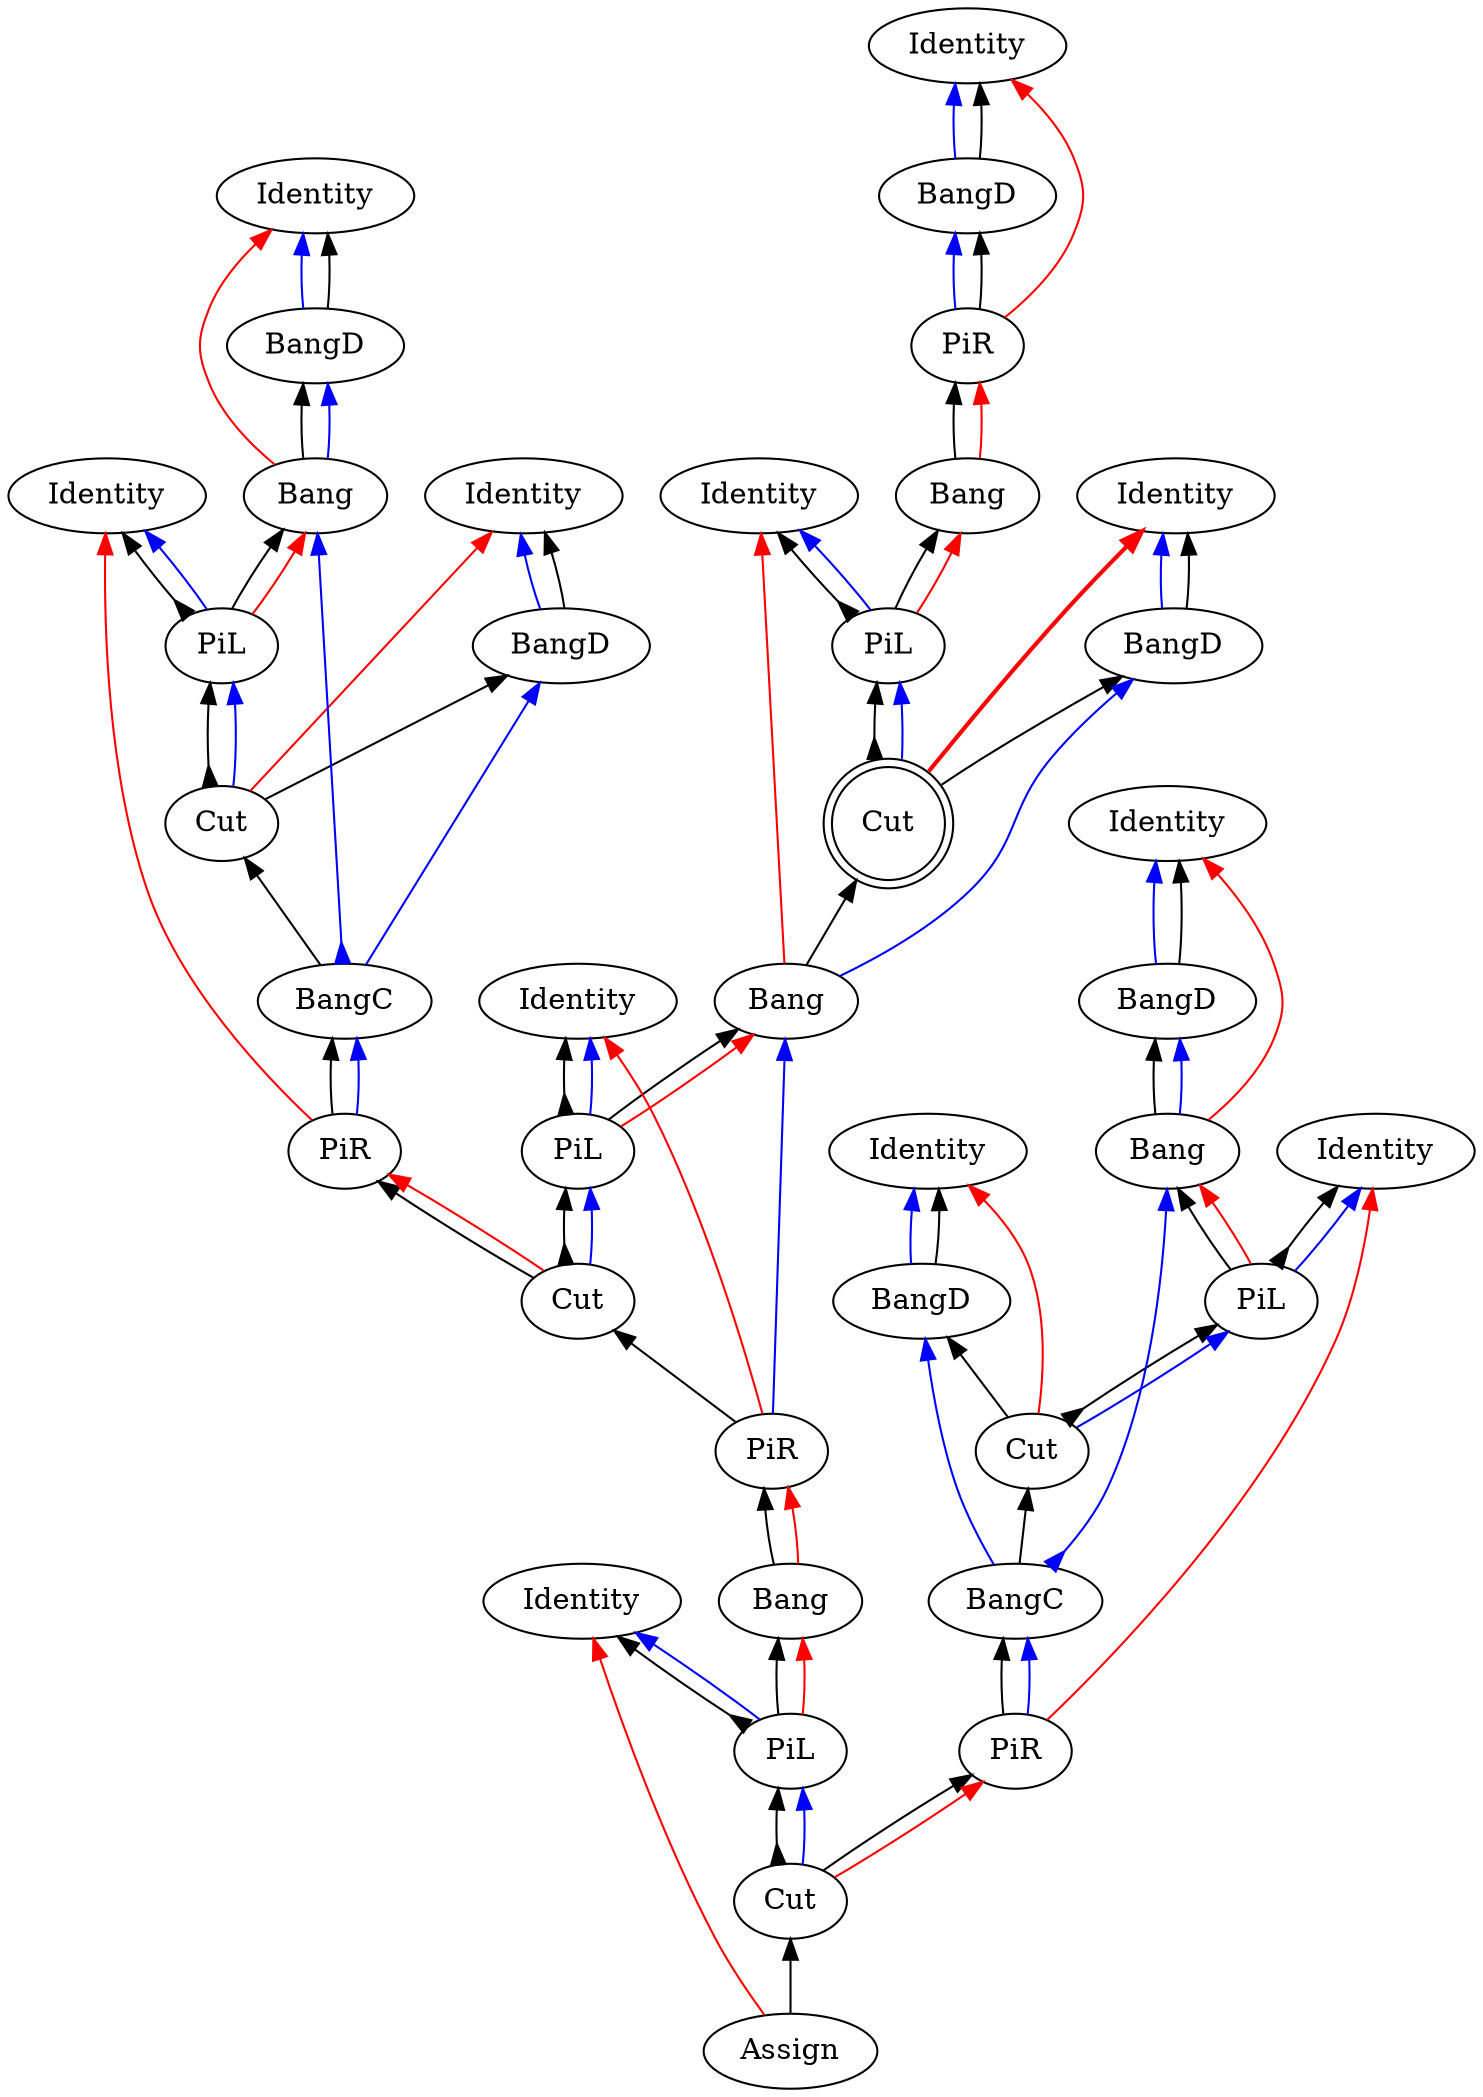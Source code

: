 digraph {
rankdir="BT"
"Identity0" [label="Identity"]
"BangD1" [label="BangD"]
"PiR2" [label="PiR"]
"Bang3" [label="Bang"]
"Identity4" [label="Identity"]
"PiL5" [label="PiL"]
"Identity6" [label="Identity"]
"BangD7" [label="BangD"]
"Cut8" [label="Cut",shape=doublecircle]
"Bang9" [label="Bang"]
"Identity10" [label="Identity"]
"PiL11" [label="PiL"]
"Identity12" [label="Identity"]
"BangD13" [label="BangD"]
"Bang14" [label="Bang"]
"Identity15" [label="Identity"]
"PiL16" [label="PiL"]
"Identity17" [label="Identity"]
"BangD18" [label="BangD"]
"Cut19" [label="Cut"]
"BangC20" [label="BangC"]
"PiR21" [label="PiR"]
"Cut22" [label="Cut"]
"PiR23" [label="PiR"]
"Bang24" [label="Bang"]
"Identity25" [label="Identity"]
"PiL26" [label="PiL"]
"Identity27" [label="Identity"]
"BangD28" [label="BangD"]
"Bang29" [label="Bang"]
"Identity30" [label="Identity"]
"PiL31" [label="PiL"]
"Identity32" [label="Identity"]
"BangD33" [label="BangD"]
"Cut34" [label="Cut"]
"BangC35" [label="BangC"]
"PiR36" [label="PiR"]
"Cut37" [label="Cut"]
"Assign38" [label="Assign"]
"Bang29" -> "BangD28"[color=black,weight=5,tooltip="c_bseq24",arrowhead=normal,arrowtail=none,dir=both]
"Bang24" -> "PiR23"[color=black,weight=5,tooltip="c_bseq32",arrowhead=normal,arrowtail=none,dir=both]
"Bang14" -> "BangD13"[color=black,weight=5,tooltip="c_bseq58",arrowhead=normal,arrowtail=none,dir=both]
"Bang9" -> "Cut8"[color=black,weight=5,tooltip="c_bseq67",arrowhead=normal,arrowtail=none,dir=both]
"Bang3" -> "PiR2"[color=black,weight=5,tooltip="c_bseq79",arrowhead=normal,arrowtail=none,dir=both]
"Cut34" -> "PiL31"[color=black,weight=5,tooltip="c_lseq12",arrowhead=normal,arrowtail=inv,dir=both]
"Cut37" -> "PiL26"[color=black,weight=5,tooltip="c_lseq2",arrowhead=normal,arrowtail=inv,dir=both]
"Cut22" -> "PiL11"[color=black,weight=5,tooltip="c_lseq36",arrowhead=normal,arrowtail=inv,dir=both]
"Cut19" -> "PiL16"[color=black,weight=5,tooltip="c_lseq46",arrowhead=normal,arrowtail=inv,dir=both]
"Cut8" -> "PiL5"[color=black,weight=5,tooltip="c_lseq68",arrowhead=normal,arrowtail=inv,dir=both]
"Cut34" -> "BangD33"[color=black,weight=5,tooltip="c_rseq13",arrowhead=normal,arrowtail=none,dir=both]
"Cut37" -> "PiR36"[color=black,weight=5,tooltip="c_rseq3",arrowhead=normal,arrowtail=none,dir=both]
"Cut22" -> "PiR21"[color=black,weight=5,tooltip="c_rseq37",arrowhead=normal,arrowtail=none,dir=both]
"Cut19" -> "BangD18"[color=black,weight=5,tooltip="c_rseq47",arrowhead=normal,arrowtail=none,dir=both]
"Cut8" -> "BangD7"[color=black,weight=5,tooltip="c_rseq69",arrowhead=normal,arrowtail=none,dir=both]
"PiL31" -> "Bang29"[color=black,weight=5,tooltip="dseq20",arrowhead=normal,arrowtail=none,dir=both]
"PiL26" -> "Bang24"[color=black,weight=5,tooltip="dseq29",arrowhead=normal,arrowtail=none,dir=both]
"PiL16" -> "Bang14"[color=black,weight=5,tooltip="dseq54",arrowhead=normal,arrowtail=none,dir=both]
"PiL11" -> "Bang9"[color=black,weight=5,tooltip="dseq63",arrowhead=normal,arrowtail=none,dir=both]
"PiL5" -> "Bang3"[color=black,weight=5,tooltip="dseq76",arrowhead=normal,arrowtail=none,dir=both]
"PiR23" -> "Bang9"[color=blue,weight=2,tooltip="h34",arrowhead=normal,arrowtail=none,dir=both]
"Bang9" -> "BangD7"[color=blue,weight=2,tooltip="hf65",arrowhead=normal,arrowtail=none,dir=both]
"BangD7" -> "Identity6"[color=blue,weight=2,tooltip="hret73",arrowhead=normal,arrowtail=none,dir=both]
"BangD7" -> "Identity6"[color=black,weight=5,tooltip="hseq72",arrowhead=normal,arrowtail=none,dir=both]
"PiR2" -> "BangD1"[color=blue,weight=2,tooltip="i81",arrowhead=normal,arrowtail=none,dir=both]
"PiL31" -> "Identity30"[color=black,weight=5,tooltip="idseq21",arrowhead=normal,arrowtail=inv,dir=both]
"PiL26" -> "Identity25"[color=black,weight=5,tooltip="idseq30",arrowhead=normal,arrowtail=inv,dir=both]
"PiL16" -> "Identity15"[color=black,weight=5,tooltip="idseq55",arrowhead=normal,arrowtail=inv,dir=both]
"PiL11" -> "Identity10"[color=black,weight=5,tooltip="idseq64",arrowhead=normal,arrowtail=inv,dir=both]
"PiL5" -> "Identity4"[color=black,weight=5,tooltip="idseq77",arrowhead=normal,arrowtail=inv,dir=both]
"BangD1" -> "Identity0"[color=blue,weight=2,tooltip="iret84",arrowhead=normal,arrowtail=none,dir=both]
"BangD1" -> "Identity0"[color=black,weight=5,tooltip="iseq83",arrowhead=normal,arrowtail=none,dir=both]
"PiL31" -> "Identity30"[color=blue,weight=2,tooltip="lret19",arrowhead=normal,arrowtail=none,dir=both]
"PiL26" -> "Identity25"[color=blue,weight=2,tooltip="lret28",arrowhead=normal,arrowtail=none,dir=both]
"PiL16" -> "Identity15"[color=blue,weight=2,tooltip="lret53",arrowhead=normal,arrowtail=none,dir=both]
"PiL11" -> "Identity10"[color=blue,weight=2,tooltip="lret62",arrowhead=normal,arrowtail=none,dir=both]
"PiL5" -> "Identity4"[color=blue,weight=2,tooltip="lret75",arrowhead=normal,arrowtail=none,dir=both]
"Cut34" -> "PiL31"[color=blue,weight=2,tooltip="lval14",arrowhead=normal,arrowtail=none,dir=both]
"Cut22" -> "PiL11"[color=blue,weight=2,tooltip="lval38",arrowhead=normal,arrowtail=none,dir=both]
"Cut37" -> "PiL26"[color=blue,weight=2,tooltip="lval4",arrowhead=normal,arrowtail=none,dir=both]
"Cut19" -> "PiL16"[color=blue,weight=2,tooltip="lval48",arrowhead=normal,arrowtail=none,dir=both]
"Cut8" -> "PiL5"[color=blue,weight=2,tooltip="lval70",arrowhead=normal,arrowtail=none,dir=both]
"PiL31" -> "Bang29"[color=red,weight=2,tooltip="newrret18",arrowhead=normal,arrowtail=none,dir=both]
"PiL26" -> "Bang24"[color=red,weight=2,tooltip="newrret27",arrowhead=normal,arrowtail=none,dir=both]
"PiL16" -> "Bang14"[color=red,weight=2,tooltip="newrret52",arrowhead=normal,arrowtail=none,dir=both]
"PiL11" -> "Bang9"[color=red,weight=2,tooltip="newrret61",arrowhead=normal,arrowtail=none,dir=both]
"PiL5" -> "Bang3"[color=red,weight=2,tooltip="newrret74",arrowhead=normal,arrowtail=none,dir=both]
"Bang29" -> "Identity27"[color=red,weight=2,tooltip="newrretf23",arrowhead=normal,arrowtail=none,dir=both]
"Bang24" -> "PiR23"[color=red,weight=2,tooltip="newrretf31",arrowhead=normal,arrowtail=none,dir=both]
"Bang14" -> "Identity12"[color=red,weight=2,tooltip="newrretf57",arrowhead=normal,arrowtail=none,dir=both]
"Bang9" -> "Identity4"[color=red,weight=2,tooltip="newrretf66",arrowhead=normal,arrowtail=none,dir=both]
"Bang3" -> "PiR2"[color=red,weight=2,tooltip="newrretf78",arrowhead=normal,arrowtail=none,dir=both]
"Assign38" -> "Identity25"[color=red,weight=2,tooltip="ret1",arrowhead=normal,arrowtail=none,dir=both]
"PiR23" -> "Identity10"[color=red,weight=2,tooltip="ret35",arrowhead=normal,arrowtail=none,dir=both]
"PiR21" -> "Identity15"[color=red,weight=2,tooltip="ret42",arrowhead=normal,arrowtail=none,dir=both]
"PiR36" -> "Identity30"[color=red,weight=2,tooltip="ret8",arrowhead=normal,arrowtail=none,dir=both]
"PiR2" -> "Identity0"[color=red,weight=2,tooltip="ret82",arrowhead=normal,arrowtail=none,dir=both]
"Assign38" -> "Cut37"[color=black,weight=5,tooltip="retseq0",arrowhead=normal,arrowtail=none,dir=both]
"Cut34" -> "Identity32"[color=red,weight=2,tooltip="rval15",arrowhead=normal,arrowtail=none,dir=both]
"Cut22" -> "PiR21"[color=red,weight=2,tooltip="rval39",arrowhead=normal,arrowtail=none,dir=both]
"Cut19" -> "Identity17"[color=red,weight=2,tooltip="rval49",arrowhead=normal,arrowtail=none,dir=both]
"Cut37" -> "PiR36"[color=red,weight=2,tooltip="rval5",arrowhead=normal,arrowtail=none,dir=both]
"Cut8" -> "Identity6"[color=red,weight=2,tooltip="rval71",arrowhead=normal,arrowtail=none,penwidth=2,dir=both]
"BangC35" -> "Cut34"[color=black,weight=5,tooltip="seq11",arrowhead=normal,arrowtail=none,dir=both]
"PiR23" -> "Cut22"[color=black,weight=5,tooltip="seq33",arrowhead=normal,arrowtail=none,dir=both]
"PiR21" -> "BangC20"[color=black,weight=5,tooltip="seq40",arrowhead=normal,arrowtail=none,dir=both]
"BangC20" -> "Cut19"[color=black,weight=5,tooltip="seq45",arrowhead=normal,arrowtail=none,dir=both]
"PiR36" -> "BangC35"[color=black,weight=5,tooltip="seq6",arrowhead=normal,arrowtail=none,dir=both]
"PiR2" -> "BangD1"[color=black,weight=5,tooltip="seq80",arrowhead=normal,arrowtail=none,dir=both]
"PiR36" -> "BangC35"[color=blue,weight=2,tooltip="x7",arrowhead=normal,arrowtail=none,dir=both]
"BangC35" -> "BangD33"[color=blue,weight=2,tooltip="xA9",arrowhead=normal,arrowtail=none,dir=both]
"BangC35" -> "Bang29"[color=blue,weight=2,tooltip="xB10",arrowhead=normal,arrowtail=inv,dir=both]
"Bang29" -> "BangD28"[color=blue,weight=2,tooltip="xBf22",arrowhead=normal,arrowtail=none,dir=both]
"BangD33" -> "Identity32"[color=blue,weight=2,tooltip="xret17",arrowhead=normal,arrowtail=none,dir=both]
"BangD28" -> "Identity27"[color=blue,weight=2,tooltip="xret26",arrowhead=normal,arrowtail=none,dir=both]
"BangD33" -> "Identity32"[color=black,weight=5,tooltip="xseq16",arrowhead=normal,arrowtail=none,dir=both]
"BangD28" -> "Identity27"[color=black,weight=5,tooltip="xseq25",arrowhead=normal,arrowtail=none,dir=both]
"PiR21" -> "BangC20"[color=blue,weight=2,tooltip="y41",arrowhead=normal,arrowtail=none,dir=both]
"BangC20" -> "BangD18"[color=blue,weight=2,tooltip="yA43",arrowhead=normal,arrowtail=none,dir=both]
"BangC20" -> "Bang14"[color=blue,weight=2,tooltip="yB44",arrowhead=normal,arrowtail=inv,dir=both]
"Bang14" -> "BangD13"[color=blue,weight=2,tooltip="yBf56",arrowhead=normal,arrowtail=none,dir=both]
"BangD18" -> "Identity17"[color=blue,weight=2,tooltip="yret51",arrowhead=normal,arrowtail=none,dir=both]
"BangD13" -> "Identity12"[color=blue,weight=2,tooltip="yret60",arrowhead=normal,arrowtail=none,dir=both]
"BangD18" -> "Identity17"[color=black,weight=5,tooltip="yseq50",arrowhead=normal,arrowtail=none,dir=both]
"BangD13" -> "Identity12"[color=black,weight=5,tooltip="yseq59",arrowhead=normal,arrowtail=none,dir=both]
}
